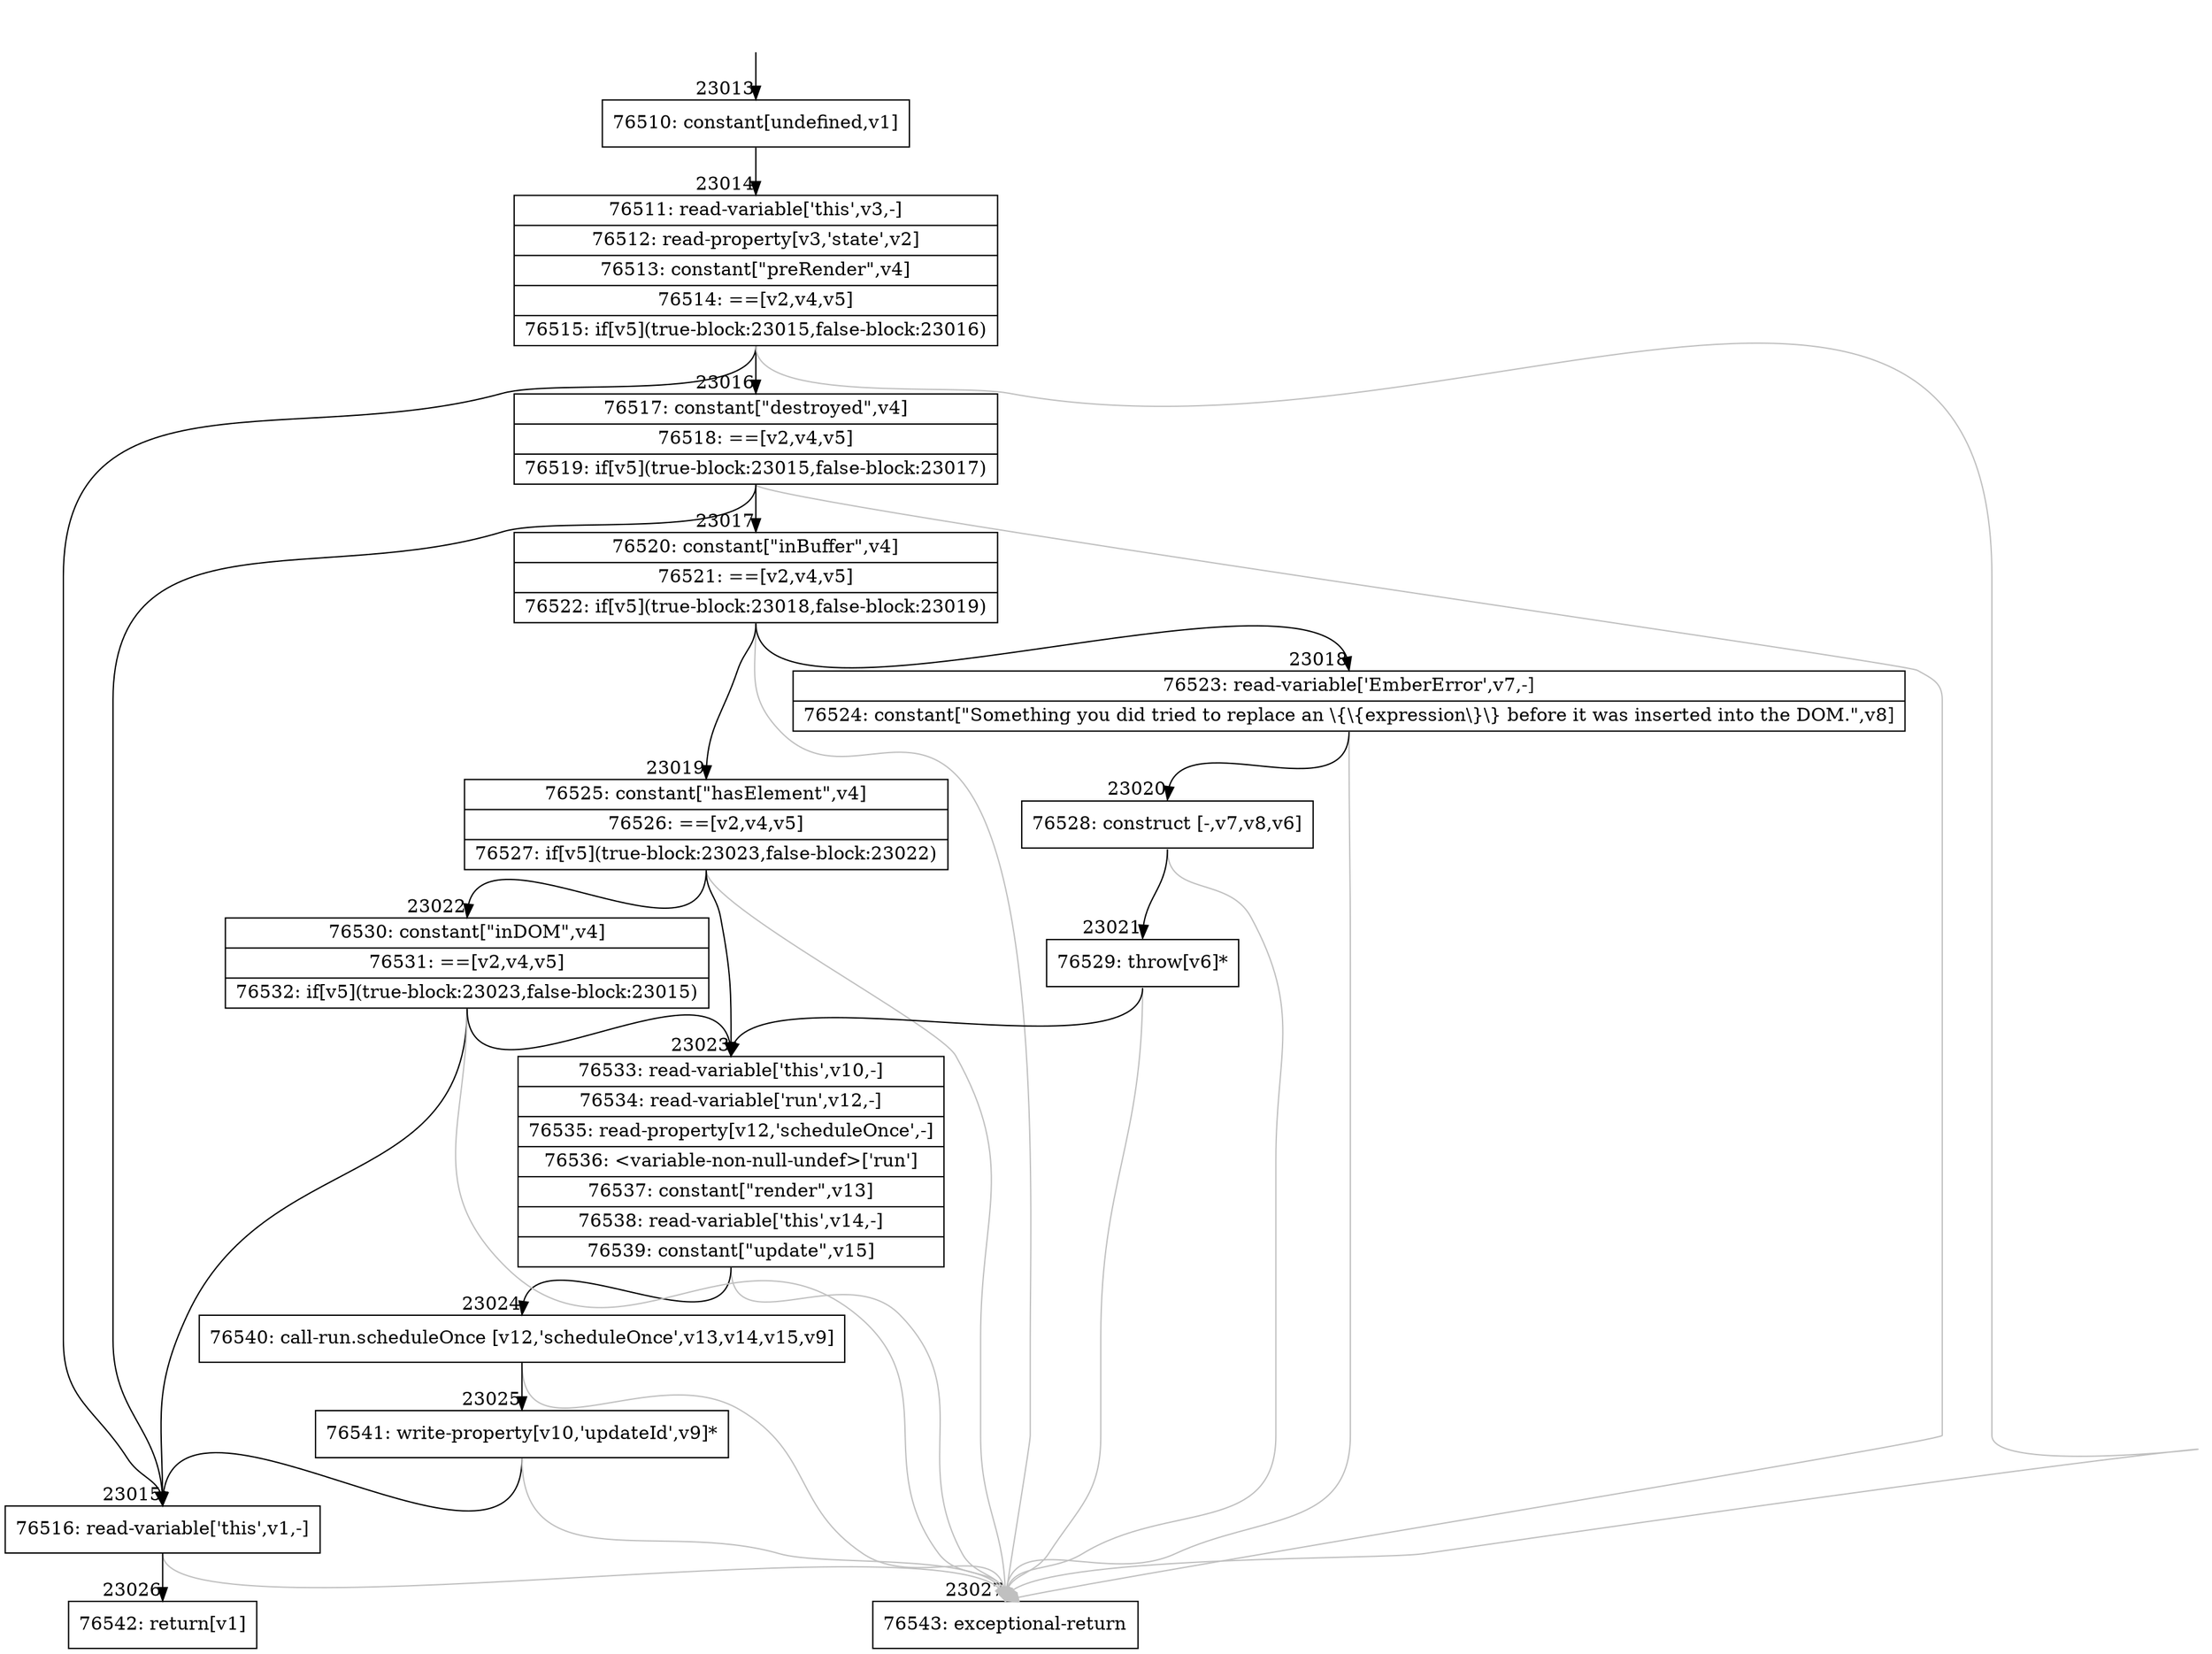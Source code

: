 digraph {
rankdir="TD"
BB_entry2000[shape=none,label=""];
BB_entry2000 -> BB23013 [tailport=s, headport=n, headlabel="    23013"]
BB23013 [shape=record label="{76510: constant[undefined,v1]}" ] 
BB23013 -> BB23014 [tailport=s, headport=n, headlabel="      23014"]
BB23014 [shape=record label="{76511: read-variable['this',v3,-]|76512: read-property[v3,'state',v2]|76513: constant[\"preRender\",v4]|76514: ==[v2,v4,v5]|76515: if[v5](true-block:23015,false-block:23016)}" ] 
BB23014 -> BB23015 [tailport=s, headport=n, headlabel="      23015"]
BB23014 -> BB23016 [tailport=s, headport=n, headlabel="      23016"]
BB23014 -> BB23027 [tailport=s, headport=n, color=gray, headlabel="      23027"]
BB23015 [shape=record label="{76516: read-variable['this',v1,-]}" ] 
BB23015 -> BB23026 [tailport=s, headport=n, headlabel="      23026"]
BB23015 -> BB23027 [tailport=s, headport=n, color=gray]
BB23016 [shape=record label="{76517: constant[\"destroyed\",v4]|76518: ==[v2,v4,v5]|76519: if[v5](true-block:23015,false-block:23017)}" ] 
BB23016 -> BB23015 [tailport=s, headport=n]
BB23016 -> BB23017 [tailport=s, headport=n, headlabel="      23017"]
BB23016 -> BB23027 [tailport=s, headport=n, color=gray]
BB23017 [shape=record label="{76520: constant[\"inBuffer\",v4]|76521: ==[v2,v4,v5]|76522: if[v5](true-block:23018,false-block:23019)}" ] 
BB23017 -> BB23018 [tailport=s, headport=n, headlabel="      23018"]
BB23017 -> BB23019 [tailport=s, headport=n, headlabel="      23019"]
BB23017 -> BB23027 [tailport=s, headport=n, color=gray]
BB23018 [shape=record label="{76523: read-variable['EmberError',v7,-]|76524: constant[\"Something you did tried to replace an \\\{\\\{expression\\\}\\\} before it was inserted into the DOM.\",v8]}" ] 
BB23018 -> BB23020 [tailport=s, headport=n, headlabel="      23020"]
BB23018 -> BB23027 [tailport=s, headport=n, color=gray]
BB23019 [shape=record label="{76525: constant[\"hasElement\",v4]|76526: ==[v2,v4,v5]|76527: if[v5](true-block:23023,false-block:23022)}" ] 
BB23019 -> BB23023 [tailport=s, headport=n, headlabel="      23023"]
BB23019 -> BB23022 [tailport=s, headport=n, headlabel="      23022"]
BB23019 -> BB23027 [tailport=s, headport=n, color=gray]
BB23020 [shape=record label="{76528: construct [-,v7,v8,v6]}" ] 
BB23020 -> BB23021 [tailport=s, headport=n, headlabel="      23021"]
BB23020 -> BB23027 [tailport=s, headport=n, color=gray]
BB23021 [shape=record label="{76529: throw[v6]*}" ] 
BB23021 -> BB23023 [tailport=s, headport=n]
BB23021 -> BB23027 [tailport=s, headport=n, color=gray]
BB23022 [shape=record label="{76530: constant[\"inDOM\",v4]|76531: ==[v2,v4,v5]|76532: if[v5](true-block:23023,false-block:23015)}" ] 
BB23022 -> BB23023 [tailport=s, headport=n]
BB23022 -> BB23015 [tailport=s, headport=n]
BB23022 -> BB23027 [tailport=s, headport=n, color=gray]
BB23023 [shape=record label="{76533: read-variable['this',v10,-]|76534: read-variable['run',v12,-]|76535: read-property[v12,'scheduleOnce',-]|76536: \<variable-non-null-undef\>['run']|76537: constant[\"render\",v13]|76538: read-variable['this',v14,-]|76539: constant[\"update\",v15]}" ] 
BB23023 -> BB23024 [tailport=s, headport=n, headlabel="      23024"]
BB23023 -> BB23027 [tailport=s, headport=n, color=gray]
BB23024 [shape=record label="{76540: call-run.scheduleOnce [v12,'scheduleOnce',v13,v14,v15,v9]}" ] 
BB23024 -> BB23025 [tailport=s, headport=n, headlabel="      23025"]
BB23024 -> BB23027 [tailport=s, headport=n, color=gray]
BB23025 [shape=record label="{76541: write-property[v10,'updateId',v9]*}" ] 
BB23025 -> BB23015 [tailport=s, headport=n]
BB23025 -> BB23027 [tailport=s, headport=n, color=gray]
BB23026 [shape=record label="{76542: return[v1]}" ] 
BB23027 [shape=record label="{76543: exceptional-return}" ] 
//#$~ 43079
}
